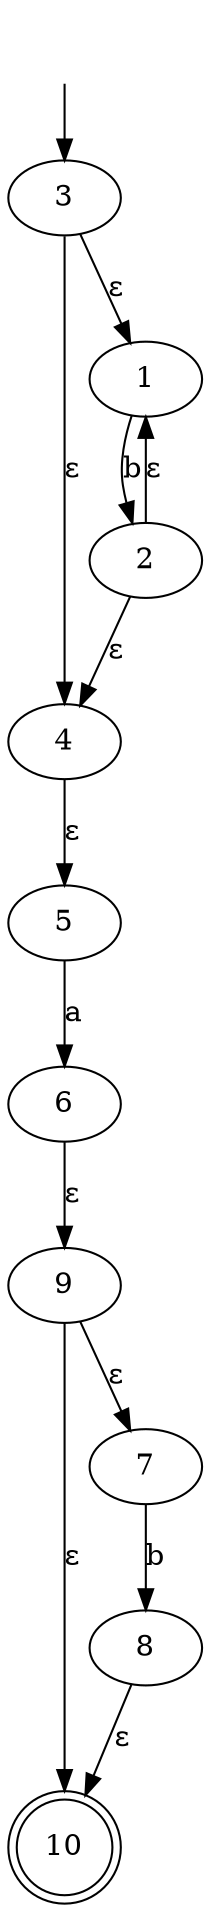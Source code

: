 digraph fa {
	3 [label=3]
	10 [label=10]
	4 [label=4]
	5 [label=5]
	1 [label=1]
	2 [label=2]
	6 [label=6]
	9 [label=9]
	7 [label=7]
	8 [label=8]
	3
	10 [shape=doublecircle]
	4
	5
	1
	2
	6
	9
	7
	8
	4 -> 5 [label="ε"]
	3 -> 4 [label="ε"]
	3 -> 1 [label="ε"]
	1 -> 2 [label=b]
	2 -> 1 [label="ε"]
	2 -> 4 [label="ε"]
	6 -> 9 [label="ε"]
	5 -> 6 [label=a]
	9 -> 7 [label="ε"]
	9 -> 10 [label="ε"]
	7 -> 8 [label=b]
	8 -> 10 [label="ε"]
	"" [shape=plaintext]
	"" -> 3
}
